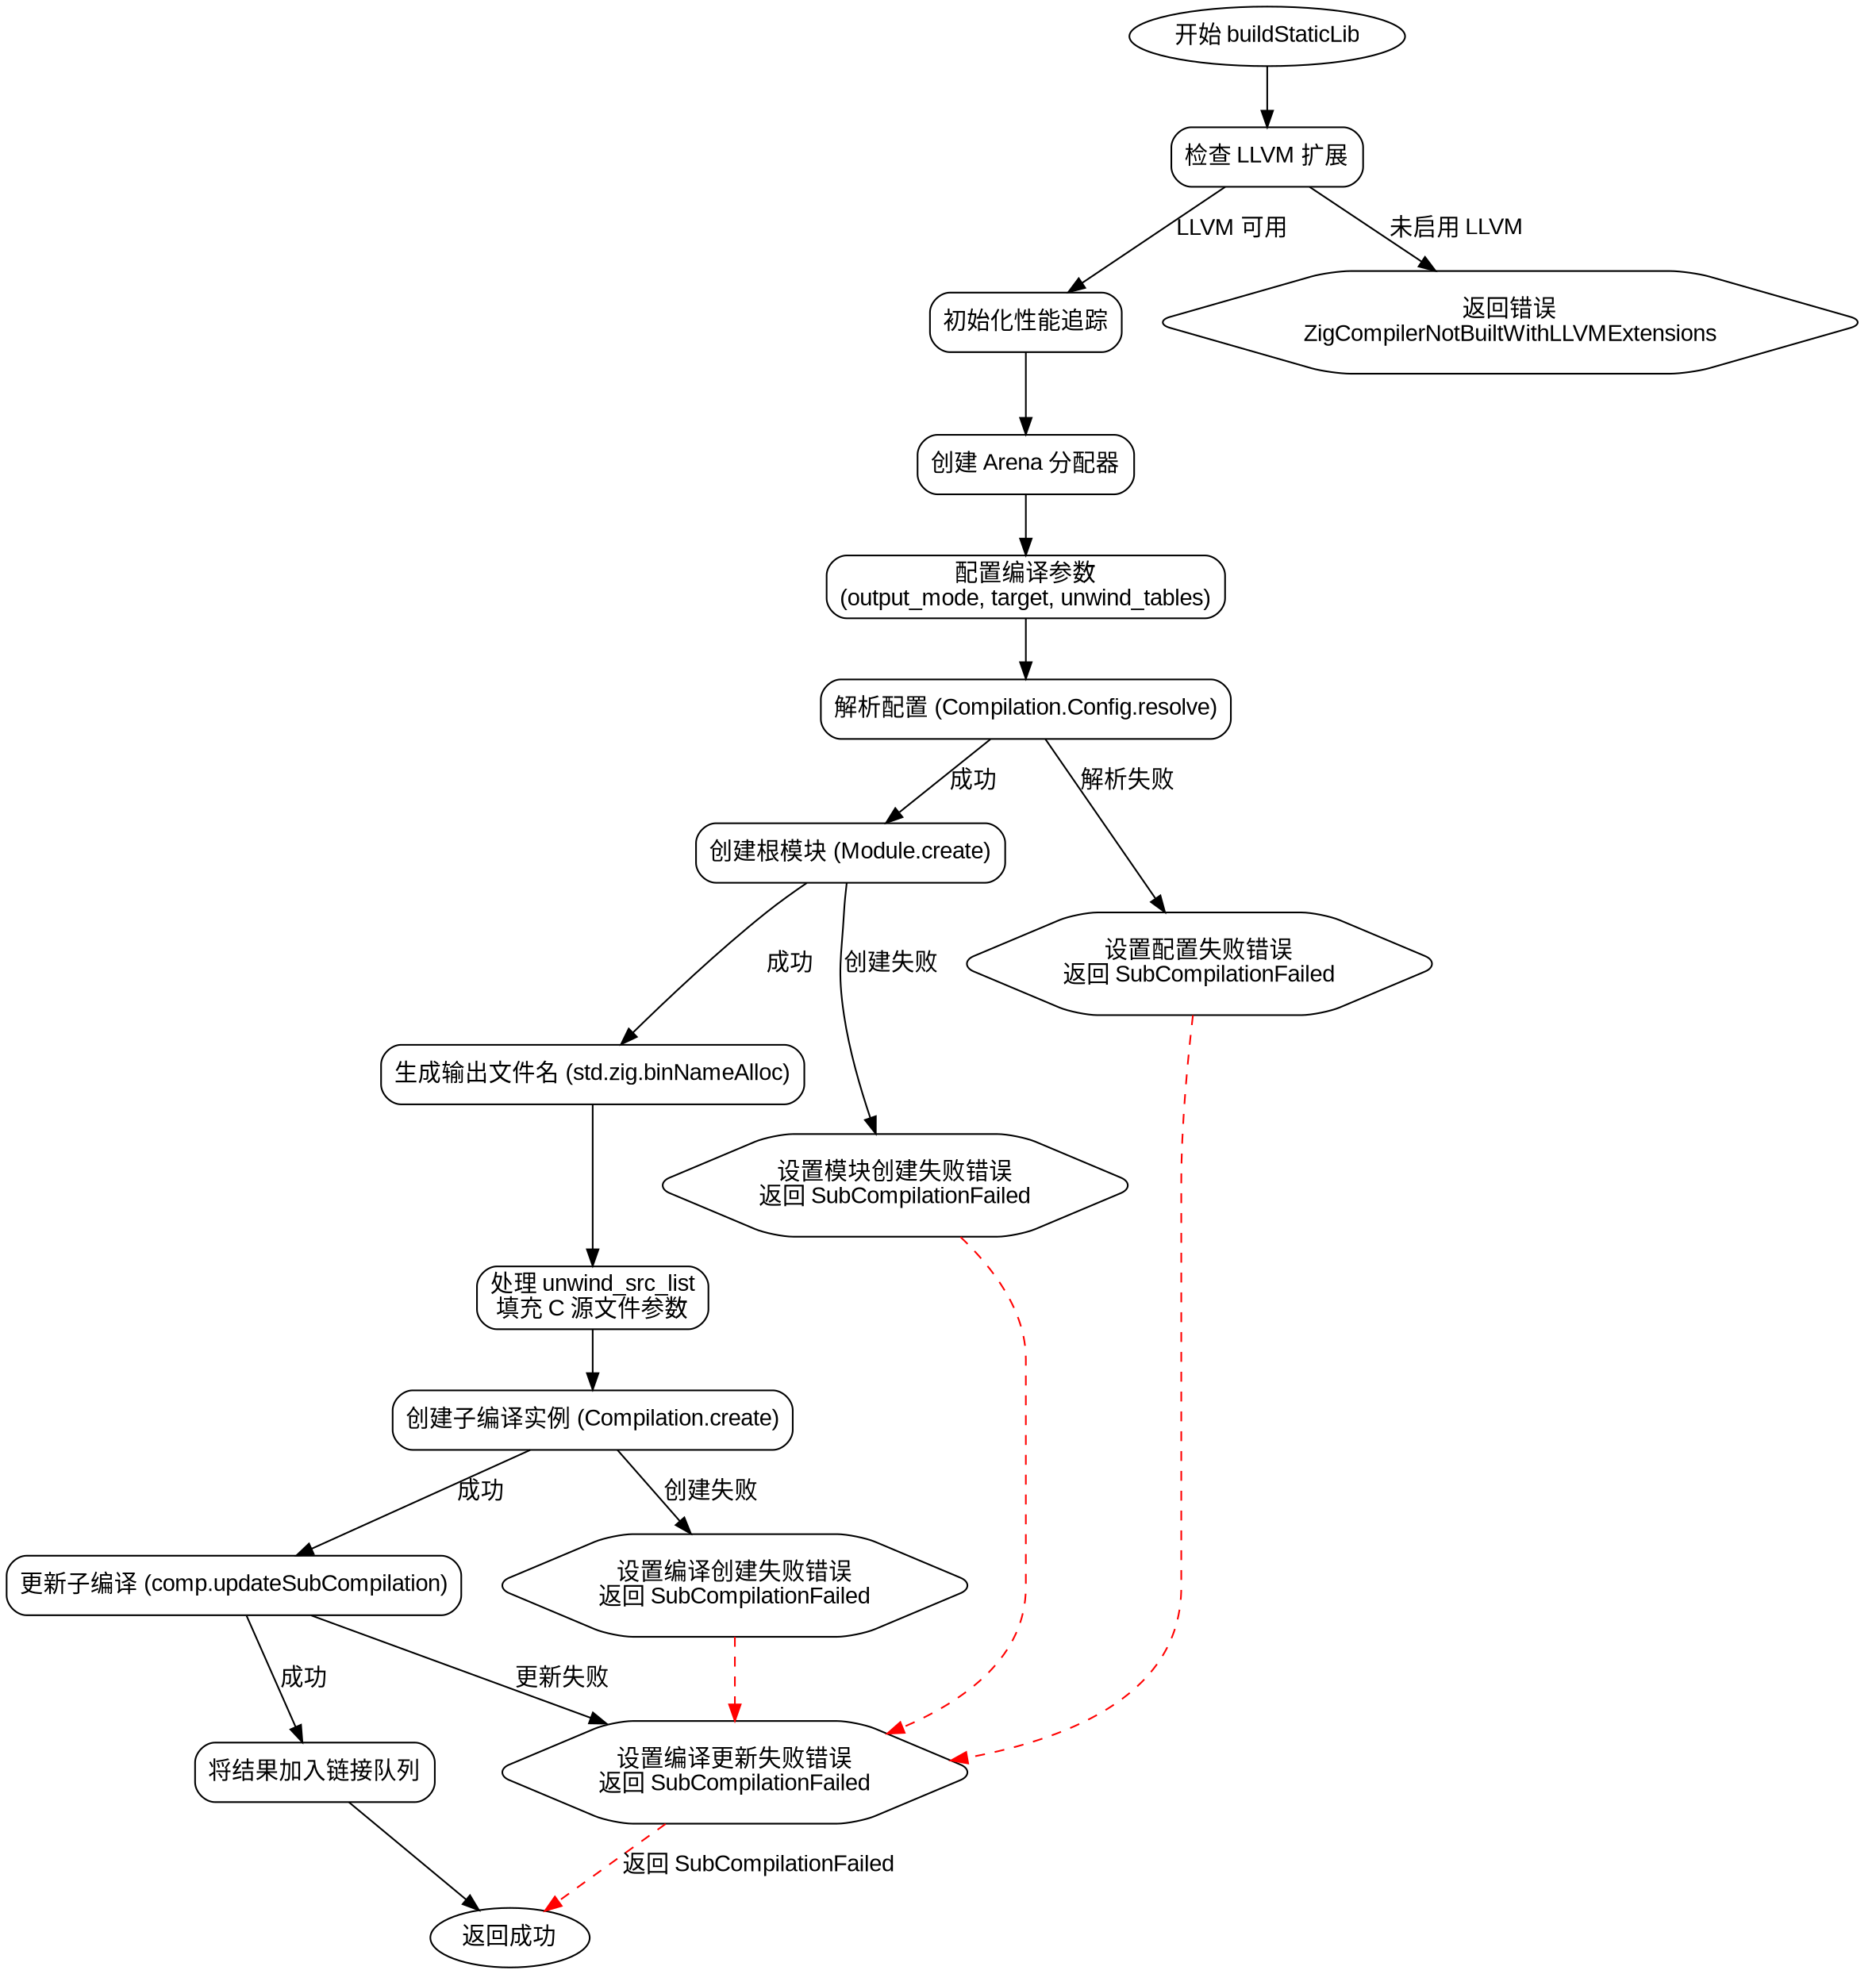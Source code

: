 
digraph flowchart {
    node [shape=rectangle, style=rounded, fontname="Arial"];
    edge [fontname="Arial"];

    start [label="开始 buildStaticLib", shape=ellipse];
    check_llvm [label="检查 LLVM 扩展"];
    init_tracing [label="初始化性能追踪"];
    arena_init [label="创建 Arena 分配器"];
    config_setup [label="配置编译参数\n(output_mode, target, unwind_tables)"];
    resolve_config [label="解析配置 (Compilation.Config.resolve)"];
    create_root_mod [label="创建根模块 (Module.create)"];
    generate_basename [label="生成输出文件名 (std.zig.binNameAlloc)"];
    process_sources [label="处理 unwind_src_list\n填充 C 源文件参数"];
    create_sub_comp [label="创建子编译实例 (Compilation.create)"];
    update_sub_comp [label="更新子编译 (comp.updateSubCompilation)"];
    queue_link [label="将结果加入链接队列"];
    end [label="返回成功", shape=ellipse];
    
    error_llvm [label="返回错误\nZigCompilerNotBuiltWithLLVMExtensions", shape=hexagon];
    error_config [label="设置配置失败错误\n返回 SubCompilationFailed", shape=hexagon];
    error_module [label="设置模块创建失败错误\n返回 SubCompilationFailed", shape=hexagon];
    error_comp_create [label="设置编译创建失败错误\n返回 SubCompilationFailed", shape=hexagon];
    error_comp_update [label="设置编译更新失败错误\n返回 SubCompilationFailed", shape=hexagon];

    start -> check_llvm;
    check_llvm -> error_llvm [label="未启用 LLVM"];
    check_llvm -> init_tracing [label="LLVM 可用"];
    init_tracing -> arena_init;
    arena_init -> config_setup;
    config_setup -> resolve_config;
    
    resolve_config -> error_config [label="解析失败"];
    resolve_config -> create_root_mod [label="成功"];
    
    create_root_mod -> error_module [label="创建失败"];
    create_root_mod -> generate_basename [label="成功"];
    
    generate_basename -> process_sources;
    process_sources -> create_sub_comp;
    
    create_sub_comp -> error_comp_create [label="创建失败"];
    create_sub_comp -> update_sub_comp [label="成功"];
    
    update_sub_comp -> error_comp_update [label="更新失败"];
    update_sub_comp -> queue_link [label="成功"];
    
    queue_link -> end;
    
    // Error handling connections
    error_config -> error_comp_update [style=dashed, color=red];
    error_module -> error_comp_update [style=dashed, color=red];
    error_comp_create -> error_comp_update [style=dashed, color=red];
    error_comp_update -> end [label="返回 SubCompilationFailed", style=dashed, color=red];
}
